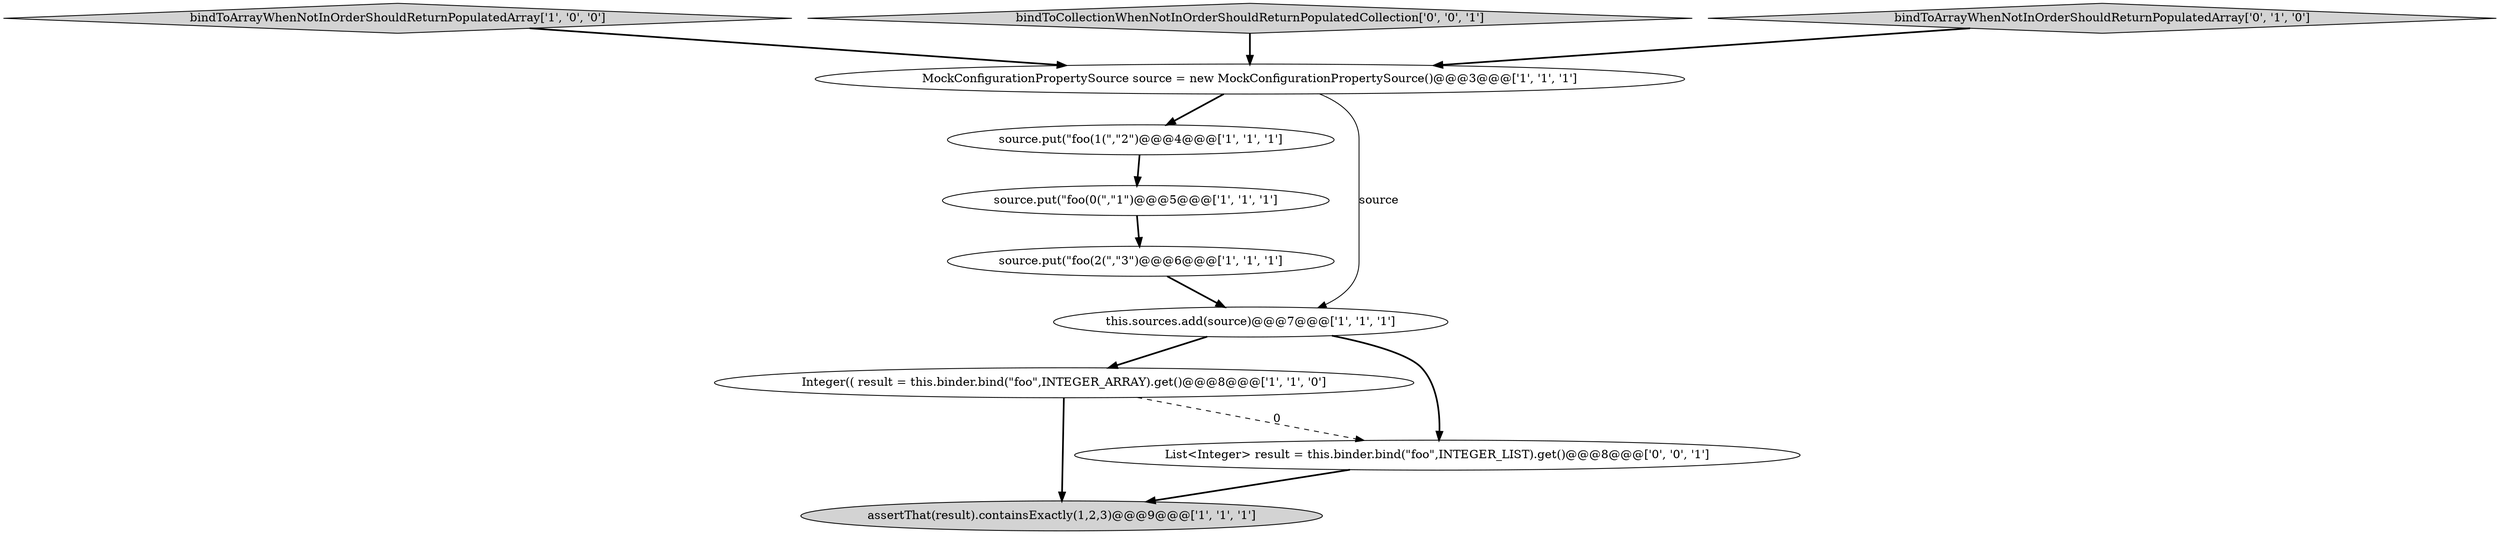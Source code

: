 digraph {
4 [style = filled, label = "Integer(( result = this.binder.bind(\"foo\",INTEGER_ARRAY).get()@@@8@@@['1', '1', '0']", fillcolor = white, shape = ellipse image = "AAA0AAABBB1BBB"];
7 [style = filled, label = "assertThat(result).containsExactly(1,2,3)@@@9@@@['1', '1', '1']", fillcolor = lightgray, shape = ellipse image = "AAA0AAABBB1BBB"];
0 [style = filled, label = "source.put(\"foo(0(\",\"1\")@@@5@@@['1', '1', '1']", fillcolor = white, shape = ellipse image = "AAA0AAABBB1BBB"];
6 [style = filled, label = "source.put(\"foo(1(\",\"2\")@@@4@@@['1', '1', '1']", fillcolor = white, shape = ellipse image = "AAA0AAABBB1BBB"];
5 [style = filled, label = "bindToArrayWhenNotInOrderShouldReturnPopulatedArray['1', '0', '0']", fillcolor = lightgray, shape = diamond image = "AAA0AAABBB1BBB"];
2 [style = filled, label = "this.sources.add(source)@@@7@@@['1', '1', '1']", fillcolor = white, shape = ellipse image = "AAA0AAABBB1BBB"];
3 [style = filled, label = "MockConfigurationPropertySource source = new MockConfigurationPropertySource()@@@3@@@['1', '1', '1']", fillcolor = white, shape = ellipse image = "AAA0AAABBB1BBB"];
10 [style = filled, label = "List<Integer> result = this.binder.bind(\"foo\",INTEGER_LIST).get()@@@8@@@['0', '0', '1']", fillcolor = white, shape = ellipse image = "AAA0AAABBB3BBB"];
9 [style = filled, label = "bindToCollectionWhenNotInOrderShouldReturnPopulatedCollection['0', '0', '1']", fillcolor = lightgray, shape = diamond image = "AAA0AAABBB3BBB"];
1 [style = filled, label = "source.put(\"foo(2(\",\"3\")@@@6@@@['1', '1', '1']", fillcolor = white, shape = ellipse image = "AAA0AAABBB1BBB"];
8 [style = filled, label = "bindToArrayWhenNotInOrderShouldReturnPopulatedArray['0', '1', '0']", fillcolor = lightgray, shape = diamond image = "AAA0AAABBB2BBB"];
5->3 [style = bold, label=""];
9->3 [style = bold, label=""];
3->6 [style = bold, label=""];
1->2 [style = bold, label=""];
6->0 [style = bold, label=""];
4->10 [style = dashed, label="0"];
2->10 [style = bold, label=""];
2->4 [style = bold, label=""];
10->7 [style = bold, label=""];
0->1 [style = bold, label=""];
4->7 [style = bold, label=""];
3->2 [style = solid, label="source"];
8->3 [style = bold, label=""];
}
